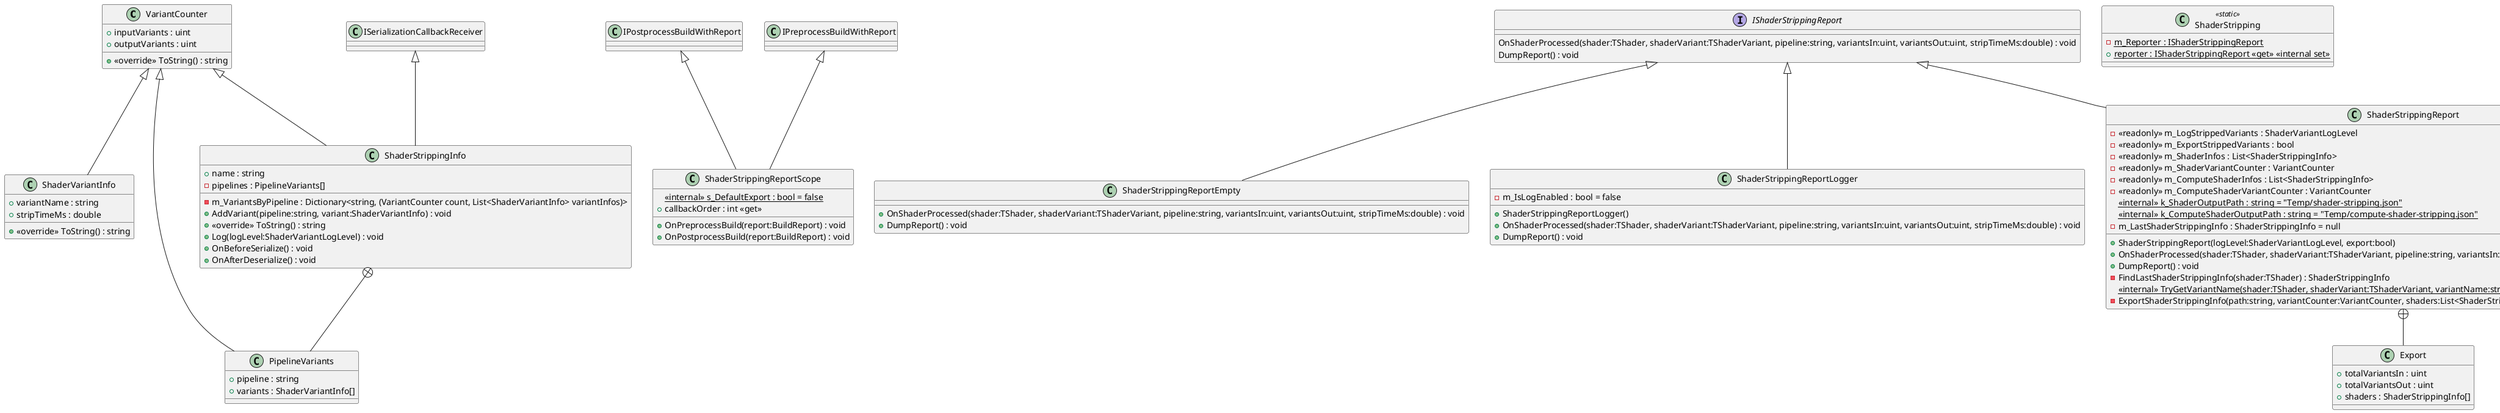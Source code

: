 @startuml
class VariantCounter {
    + inputVariants : uint
    + outputVariants : uint
    + <<override>> ToString() : string
}
class ShaderVariantInfo {
    + variantName : string
    + stripTimeMs : double
    + <<override>> ToString() : string
}
class ShaderStrippingInfo {
    + name : string
    - m_VariantsByPipeline : Dictionary<string, (VariantCounter count, List<ShaderVariantInfo> variantInfos)>
    + AddVariant(pipeline:string, variant:ShaderVariantInfo) : void
    + <<override>> ToString() : string
    + Log(logLevel:ShaderVariantLogLevel) : void
    - pipelines : PipelineVariants[]
    + OnBeforeSerialize() : void
    + OnAfterDeserialize() : void
}
class ShaderStrippingReportScope {
    <<internal>> {static} s_DefaultExport : bool = false
    + callbackOrder : int <<get>>
    + OnPreprocessBuild(report:BuildReport) : void
    + OnPostprocessBuild(report:BuildReport) : void
}
class ShaderStrippingReportEmpty {
    + OnShaderProcessed(shader:TShader, shaderVariant:TShaderVariant, pipeline:string, variantsIn:uint, variantsOut:uint, stripTimeMs:double) : void
    + DumpReport() : void
}
class ShaderStrippingReportLogger {
    - m_IsLogEnabled : bool = false
    + ShaderStrippingReportLogger()
    + OnShaderProcessed(shader:TShader, shaderVariant:TShaderVariant, pipeline:string, variantsIn:uint, variantsOut:uint, stripTimeMs:double) : void
    + DumpReport() : void
}
class ShaderStrippingReport {
    - <<readonly>> m_LogStrippedVariants : ShaderVariantLogLevel
    - <<readonly>> m_ExportStrippedVariants : bool
    - <<readonly>> m_ShaderInfos : List<ShaderStrippingInfo>
    - <<readonly>> m_ShaderVariantCounter : VariantCounter
    - <<readonly>> m_ComputeShaderInfos : List<ShaderStrippingInfo>
    - <<readonly>> m_ComputeShaderVariantCounter : VariantCounter
    + ShaderStrippingReport(logLevel:ShaderVariantLogLevel, export:bool)
    + OnShaderProcessed(shader:TShader, shaderVariant:TShaderVariant, pipeline:string, variantsIn:uint, variantsOut:uint, stripTimeMs:double) : void
    <<internal>> {static} k_ShaderOutputPath : string = "Temp/shader-stripping.json"
    <<internal>> {static} k_ComputeShaderOutputPath : string = "Temp/compute-shader-stripping.json"
    + DumpReport() : void
    - m_LastShaderStrippingInfo : ShaderStrippingInfo = null
    - FindLastShaderStrippingInfo(shader:TShader) : ShaderStrippingInfo
    <<internal>> {static} TryGetVariantName(shader:TShader, shaderVariant:TShaderVariant, variantName:string) : bool
    - ExportShaderStrippingInfo(path:string, variantCounter:VariantCounter, shaders:List<ShaderStrippingInfo>) : void
}
interface IShaderStrippingReport {
    OnShaderProcessed(shader:TShader, shaderVariant:TShaderVariant, pipeline:string, variantsIn:uint, variantsOut:uint, stripTimeMs:double) : void
    DumpReport() : void
}
class ShaderStripping <<static>> {
    - {static} m_Reporter : IShaderStrippingReport
    + {static} reporter : IShaderStrippingReport <<get>> <<internal set>>
}
class PipelineVariants {
    + pipeline : string
    + variants : ShaderVariantInfo[]
}
class Export {
    + totalVariantsIn : uint
    + totalVariantsOut : uint
    + shaders : ShaderStrippingInfo[]
}
VariantCounter <|-- ShaderVariantInfo
VariantCounter <|-- ShaderStrippingInfo
ISerializationCallbackReceiver <|-- ShaderStrippingInfo
IPostprocessBuildWithReport <|-- ShaderStrippingReportScope
IPreprocessBuildWithReport <|-- ShaderStrippingReportScope
IShaderStrippingReport <|-- ShaderStrippingReportEmpty
IShaderStrippingReport <|-- ShaderStrippingReportLogger
IShaderStrippingReport <|-- ShaderStrippingReport
ShaderStrippingInfo +-- PipelineVariants
VariantCounter <|-- PipelineVariants
ShaderStrippingReport +-- Export
@enduml
